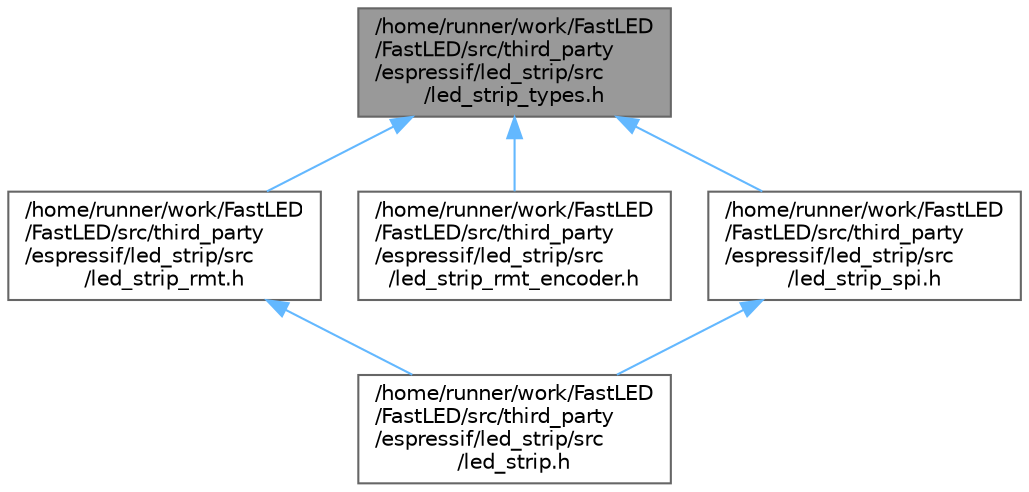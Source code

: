 digraph "/home/runner/work/FastLED/FastLED/src/third_party/espressif/led_strip/src/led_strip_types.h"
{
 // LATEX_PDF_SIZE
  bgcolor="transparent";
  edge [fontname=Helvetica,fontsize=10,labelfontname=Helvetica,labelfontsize=10];
  node [fontname=Helvetica,fontsize=10,shape=box,height=0.2,width=0.4];
  Node1 [id="Node000001",label="/home/runner/work/FastLED\l/FastLED/src/third_party\l/espressif/led_strip/src\l/led_strip_types.h",height=0.2,width=0.4,color="gray40", fillcolor="grey60", style="filled", fontcolor="black",tooltip=" "];
  Node1 -> Node2 [id="edge1_Node000001_Node000002",dir="back",color="steelblue1",style="solid",tooltip=" "];
  Node2 [id="Node000002",label="/home/runner/work/FastLED\l/FastLED/src/third_party\l/espressif/led_strip/src\l/led_strip_rmt.h",height=0.2,width=0.4,color="grey40", fillcolor="white", style="filled",URL="$da/d7c/led__strip__rmt_8h.html",tooltip=" "];
  Node2 -> Node3 [id="edge2_Node000002_Node000003",dir="back",color="steelblue1",style="solid",tooltip=" "];
  Node3 [id="Node000003",label="/home/runner/work/FastLED\l/FastLED/src/third_party\l/espressif/led_strip/src\l/led_strip.h",height=0.2,width=0.4,color="grey40", fillcolor="white", style="filled",URL="$df/d6e/led__strip_8h.html",tooltip=" "];
  Node1 -> Node4 [id="edge3_Node000001_Node000004",dir="back",color="steelblue1",style="solid",tooltip=" "];
  Node4 [id="Node000004",label="/home/runner/work/FastLED\l/FastLED/src/third_party\l/espressif/led_strip/src\l/led_strip_rmt_encoder.h",height=0.2,width=0.4,color="grey40", fillcolor="white", style="filled",URL="$d3/d70/led__strip__rmt__encoder_8h.html",tooltip=" "];
  Node1 -> Node5 [id="edge4_Node000001_Node000005",dir="back",color="steelblue1",style="solid",tooltip=" "];
  Node5 [id="Node000005",label="/home/runner/work/FastLED\l/FastLED/src/third_party\l/espressif/led_strip/src\l/led_strip_spi.h",height=0.2,width=0.4,color="grey40", fillcolor="white", style="filled",URL="$db/d8e/led__strip__spi_8h.html",tooltip=" "];
  Node5 -> Node3 [id="edge5_Node000005_Node000003",dir="back",color="steelblue1",style="solid",tooltip=" "];
}
